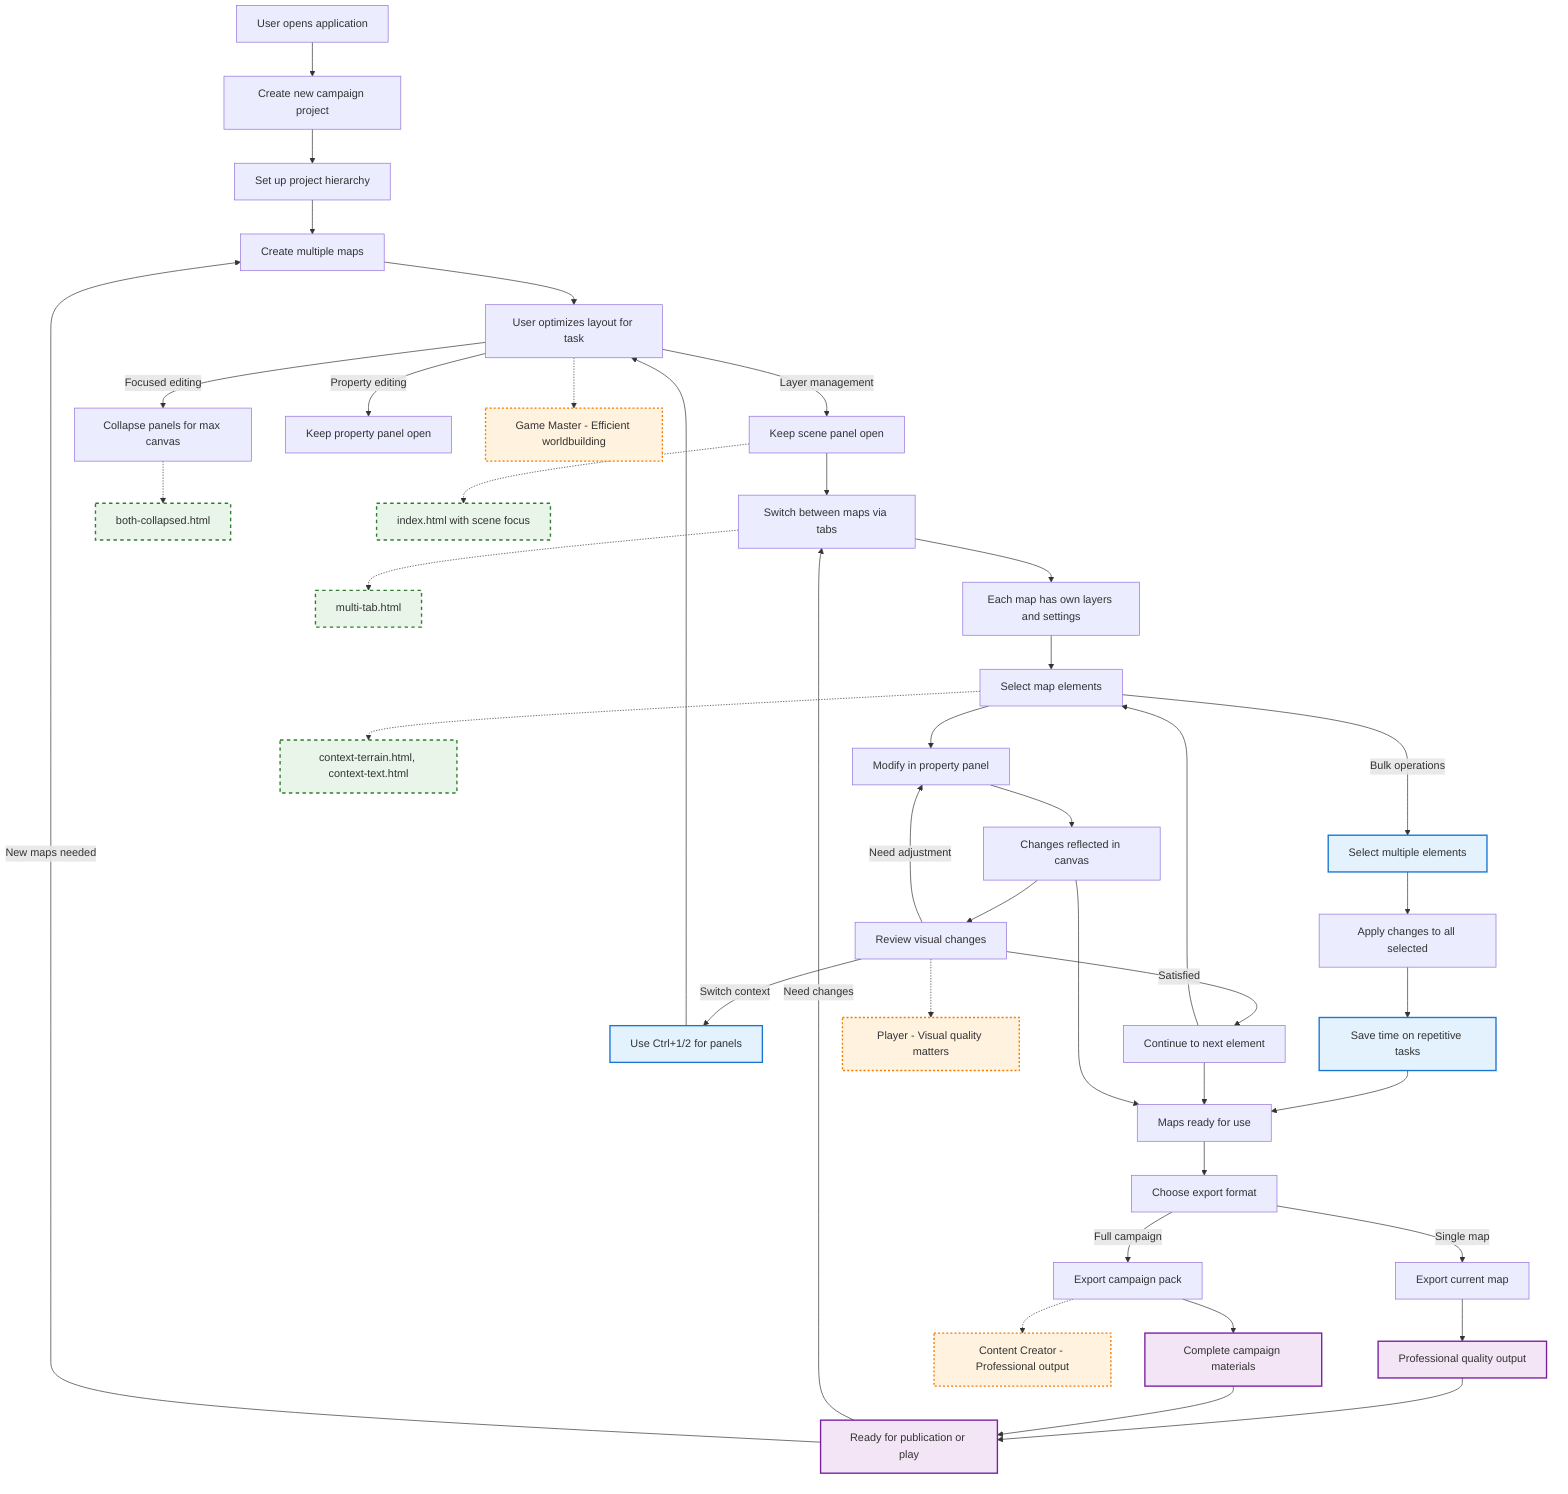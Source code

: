 flowchart TD
    Start[User opens application] --> NewProject[Create new campaign project]
    
    %% Project setup
    NewProject --> ProjectStructure[Set up project hierarchy]
    ProjectStructure --> CreateMaps[Create multiple maps]
    
    %% Professional layout optimization
    CreateMaps --> OptimizeLayout[User optimizes layout for task]
    OptimizeLayout -->|Focused editing| CollapsePanels[Collapse panels for max canvas]
    OptimizeLayout -->|Layer management| ShowScene[Keep scene panel open]
    OptimizeLayout -->|Property editing| ShowProps[Keep property panel open]
    
    %% Multi-document workflow
    ShowScene --> NavigateMaps[Switch between maps via tabs]
    NavigateMaps --> MapSpecific[Each map has own layers and settings]
    
    %% Iterative editing cycle
    MapSpecific --> SelectElements[Select map elements]
    SelectElements --> EditProperties[Modify in property panel]
    EditProperties --> ApplyChanges[Changes reflected in canvas]
    ApplyChanges --> PreviewResult[Review visual changes]
    
    %% Efficient shortcuts
    PreviewResult -->|Satisfied| NextElement[Continue to next element]
    PreviewResult -->|Need adjustment| EditProperties
    PreviewResult -->|Switch context| KeyboardShortcuts[Use Ctrl+1/2 for panels]
    
    NextElement --> SelectElements
    KeyboardShortcuts --> OptimizeLayout
    
    %% Power user features
    SelectElements -->|Bulk operations| MultiSelect[Select multiple elements]
    MultiSelect --> BulkEdit[Apply changes to all selected]
    BulkEdit --> TimeEfficient[Save time on repetitive tasks]
    
    %% Export and finalization
    TimeEfficient --> ReadyExport[Maps ready for use]
    NextElement --> ReadyExport
    ApplyChanges --> ReadyExport
    
    ReadyExport --> ExportOptions[Choose export format]
    ExportOptions -->|Single map| ExportOne[Export current map]
    ExportOptions -->|Full campaign| ExportAll[Export campaign pack]
    
    %% Professional output
    ExportOne --> HighQuality[Professional quality output]
    ExportAll --> CampaignPack[Complete campaign materials]
    
    HighQuality --> PublishReady[Ready for publication or play]
    CampaignPack --> PublishReady
    
    %% Iteration and refinement
    PublishReady -->|Need changes| NavigateMaps
    PublishReady -->|New maps needed| CreateMaps
    
    %% Link to prototype states and user context
    CollapsePanels -.-> MaxCanvasState["both-collapsed.html"]
    ShowScene -.-> SceneOpenState["index.html with scene focus"]
    NavigateMaps -.-> MultiDocState["multi-tab.html"]
    SelectElements -.-> ContextStates["context-terrain.html, context-text.html"]
    
    %% User persona alignment
    OptimizeLayout -.-> GameMaster["Game Master - Efficient worldbuilding"]
    ExportAll -.-> ContentCreator["Content Creator - Professional output"]
    PreviewResult -.-> Player["Player - Visual quality matters"]
    
    %% Styling
    classDef prototypeLink fill:#e8f5e8,stroke:#2e7d32,stroke-width:2px,stroke-dasharray: 5 5
    classDef personaLink fill:#fff3e0,stroke:#f57c00,stroke-width:2px,stroke-dasharray: 3 3
    classDef efficiency fill:#e3f2fd,stroke:#1976d2,stroke-width:2px
    classDef professional fill:#f3e5f5,stroke:#7b1fa2,stroke-width:2px
    
    class MaxCanvasState,SceneOpenState,MultiDocState,ContextStates prototypeLink
    class GameMaster,ContentCreator,Player personaLink
    class KeyboardShortcuts,MultiSelect,TimeEfficient efficiency
    class HighQuality,CampaignPack,PublishReady professional